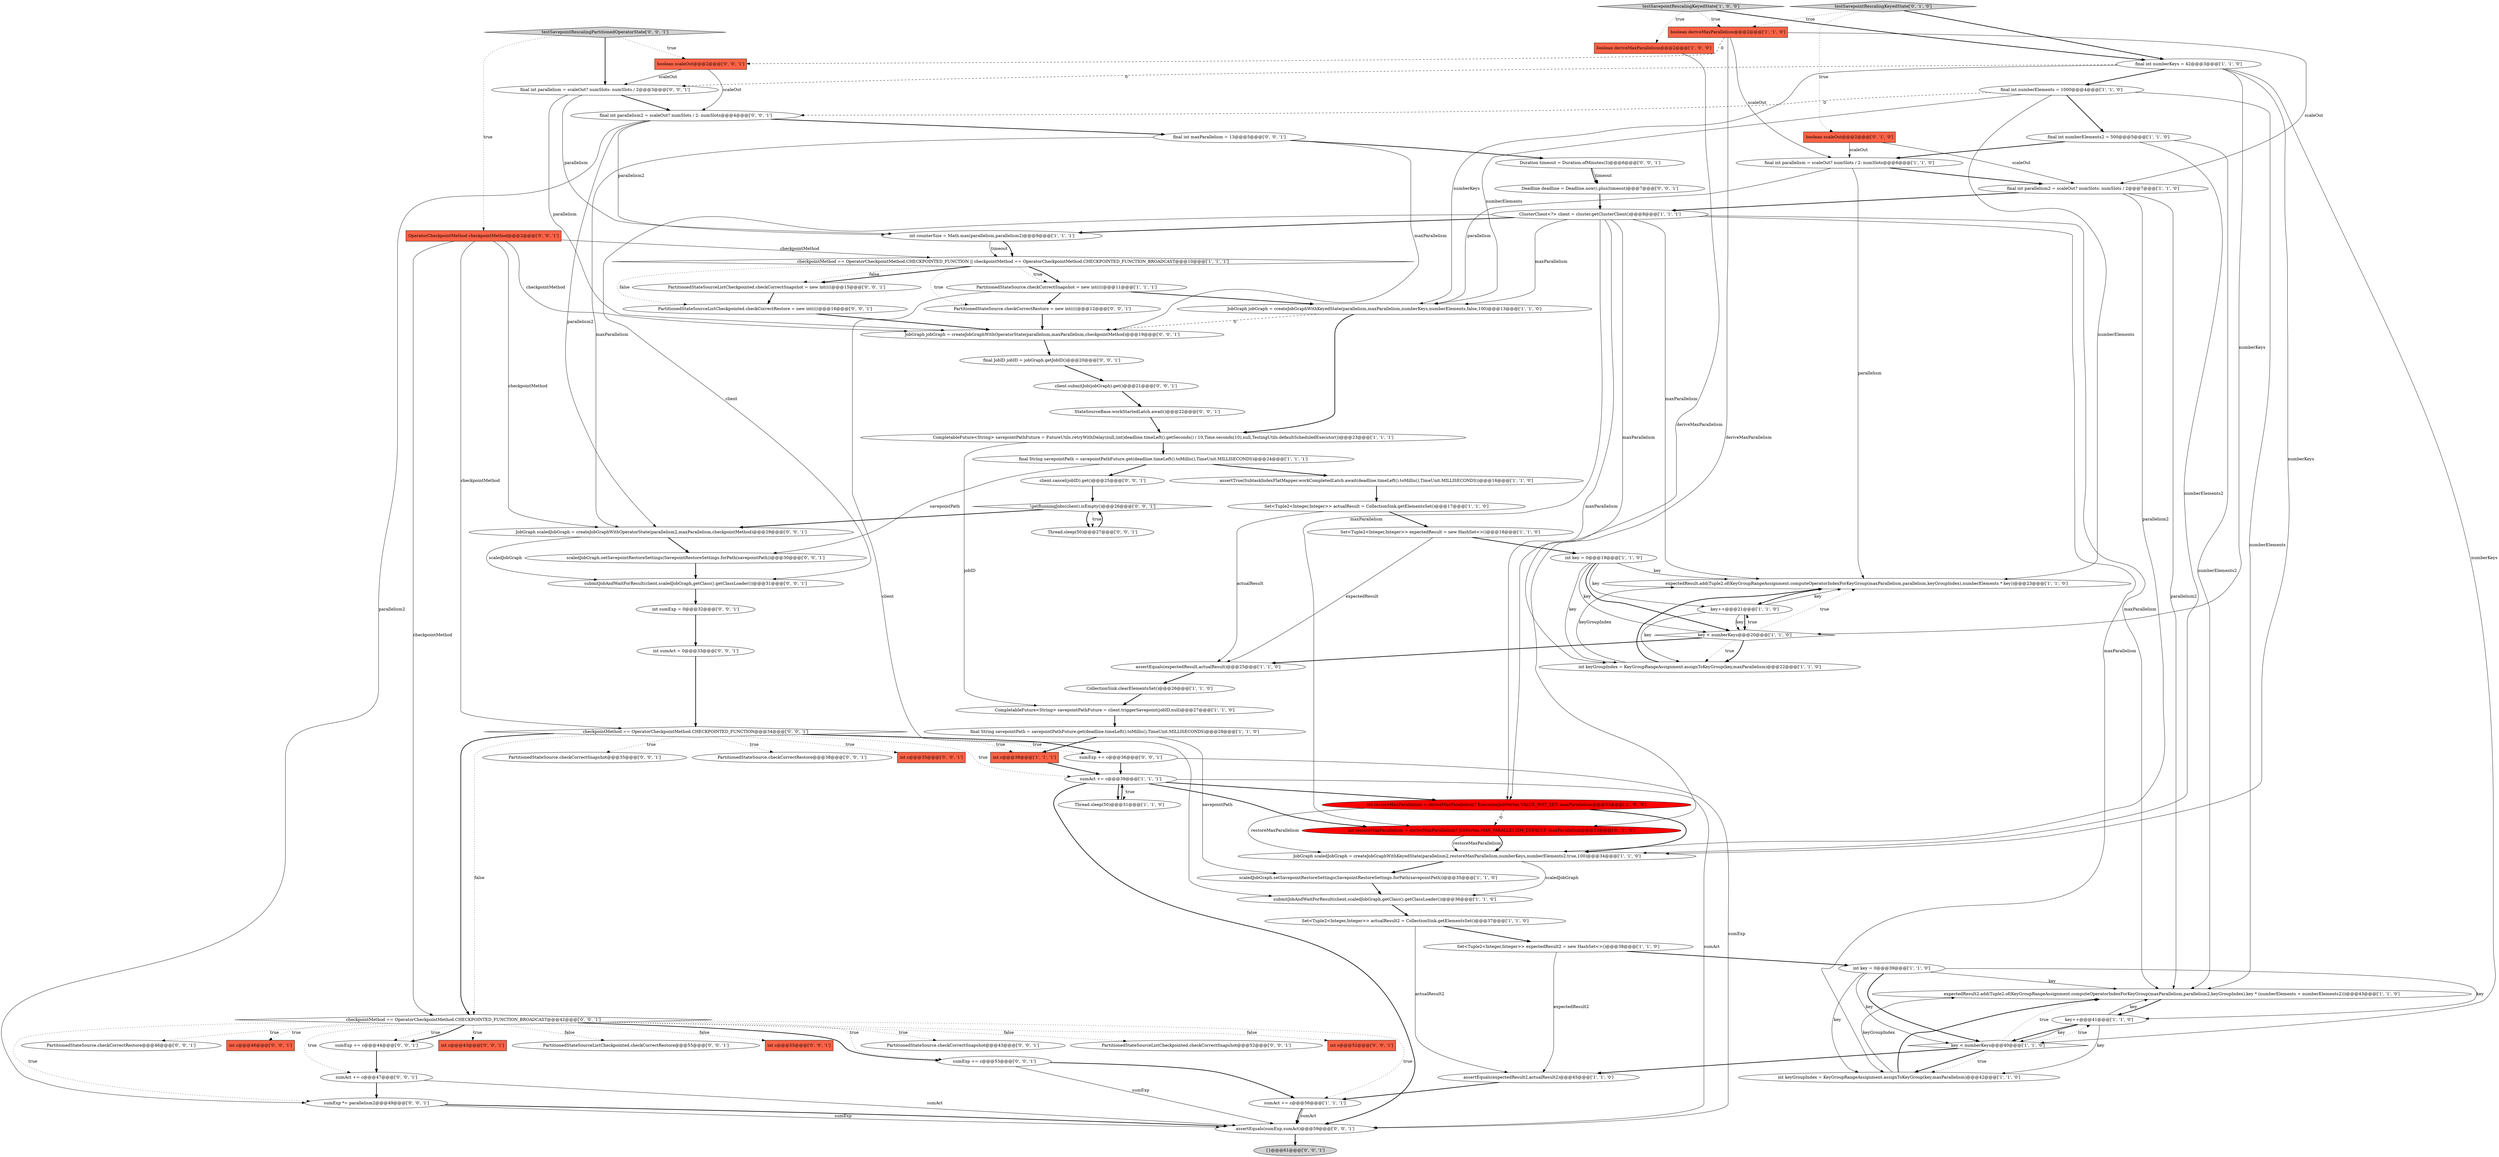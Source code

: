 digraph {
69 [style = filled, label = "PartitionedStateSource.checkCorrectSnapshot@@@43@@@['0', '0', '1']", fillcolor = white, shape = ellipse image = "AAA0AAABBB3BBB"];
50 [style = filled, label = "client.cancel(jobID).get()@@@25@@@['0', '0', '1']", fillcolor = white, shape = ellipse image = "AAA0AAABBB3BBB"];
65 [style = filled, label = "PartitionedStateSourceListCheckpointed.checkCorrectSnapshot@@@52@@@['0', '0', '1']", fillcolor = white, shape = ellipse image = "AAA0AAABBB3BBB"];
53 [style = filled, label = "Deadline deadline = Deadline.now().plus(timeout)@@@7@@@['0', '0', '1']", fillcolor = white, shape = ellipse image = "AAA0AAABBB3BBB"];
72 [style = filled, label = "JobGraph scaledJobGraph = createJobGraphWithOperatorState(parallelism2,maxParallelism,checkpointMethod)@@@29@@@['0', '0', '1']", fillcolor = white, shape = ellipse image = "AAA0AAABBB3BBB"];
5 [style = filled, label = "PartitionedStateSource.checkCorrectSnapshot = new int((((@@@11@@@['1', '1', '1']", fillcolor = white, shape = ellipse image = "AAA0AAABBB1BBB"];
15 [style = filled, label = "assertTrue(SubtaskIndexFlatMapper.workCompletedLatch.await(deadline.timeLeft().toMillis(),TimeUnit.MILLISECONDS))@@@16@@@['1', '1', '0']", fillcolor = white, shape = ellipse image = "AAA0AAABBB1BBB"];
40 [style = filled, label = "testSavepointRescalingKeyedState['1', '0', '0']", fillcolor = lightgray, shape = diamond image = "AAA0AAABBB1BBB"];
68 [style = filled, label = "StateSourceBase.workStartedLatch.await()@@@22@@@['0', '0', '1']", fillcolor = white, shape = ellipse image = "AAA0AAABBB3BBB"];
56 [style = filled, label = "Thread.sleep(50)@@@27@@@['0', '0', '1']", fillcolor = white, shape = ellipse image = "AAA0AAABBB3BBB"];
28 [style = filled, label = "assertEquals(expectedResult,actualResult)@@@25@@@['1', '1', '0']", fillcolor = white, shape = ellipse image = "AAA0AAABBB1BBB"];
55 [style = filled, label = "final int maxParallelism = 13@@@5@@@['0', '0', '1']", fillcolor = white, shape = ellipse image = "AAA0AAABBB3BBB"];
0 [style = filled, label = "boolean deriveMaxParallelism@@@2@@@['1', '0', '0']", fillcolor = tomato, shape = box image = "AAA0AAABBB1BBB"];
46 [style = filled, label = "int c@@@52@@@['0', '0', '1']", fillcolor = tomato, shape = box image = "AAA0AAABBB3BBB"];
85 [style = filled, label = "testSavepointRescalingPartitionedOperatorState['0', '0', '1']", fillcolor = lightgray, shape = diamond image = "AAA0AAABBB3BBB"];
27 [style = filled, label = "expectedResult.add(Tuple2.of(KeyGroupRangeAssignment.computeOperatorIndexForKeyGroup(maxParallelism,parallelism,keyGroupIndex),numberElements * key))@@@23@@@['1', '1', '0']", fillcolor = white, shape = ellipse image = "AAA0AAABBB1BBB"];
9 [style = filled, label = "ClusterClient<?> client = cluster.getClusterClient()@@@8@@@['1', '1', '1']", fillcolor = white, shape = ellipse image = "AAA0AAABBB1BBB"];
58 [style = filled, label = "PartitionedStateSourceListCheckpointed.checkCorrectSnapshot = new int((((@@@15@@@['0', '0', '1']", fillcolor = white, shape = ellipse image = "AAA0AAABBB3BBB"];
44 [style = filled, label = "boolean scaleOut@@@2@@@['0', '1', '0']", fillcolor = tomato, shape = box image = "AAA0AAABBB2BBB"];
59 [style = filled, label = "final int parallelism = scaleOut? numSlots: numSlots / 2@@@3@@@['0', '0', '1']", fillcolor = white, shape = ellipse image = "AAA0AAABBB3BBB"];
49 [style = filled, label = "assertEquals(sumExp,sumAct)@@@59@@@['0', '0', '1']", fillcolor = white, shape = ellipse image = "AAA0AAABBB3BBB"];
86 [style = filled, label = "submitJobAndWaitForResult(client,scaledJobGraph,getClass().getClassLoader())@@@31@@@['0', '0', '1']", fillcolor = white, shape = ellipse image = "AAA0AAABBB3BBB"];
39 [style = filled, label = "final int numberElements = 1000@@@4@@@['1', '1', '0']", fillcolor = white, shape = ellipse image = "AAA0AAABBB1BBB"];
54 [style = filled, label = "final int parallelism2 = scaleOut? numSlots / 2: numSlots@@@4@@@['0', '0', '1']", fillcolor = white, shape = ellipse image = "AAA0AAABBB3BBB"];
48 [style = filled, label = "PartitionedStateSource.checkCorrectRestore@@@46@@@['0', '0', '1']", fillcolor = white, shape = ellipse image = "AAA0AAABBB3BBB"];
52 [style = filled, label = "checkpointMethod == OperatorCheckpointMethod.CHECKPOINTED_FUNCTION_BROADCAST@@@42@@@['0', '0', '1']", fillcolor = white, shape = diamond image = "AAA0AAABBB3BBB"];
3 [style = filled, label = "final String savepointPath = savepointPathFuture.get(deadline.timeLeft().toMillis(),TimeUnit.MILLISECONDS)@@@24@@@['1', '1', '1']", fillcolor = white, shape = ellipse image = "AAA0AAABBB1BBB"];
25 [style = filled, label = "checkpointMethod == OperatorCheckpointMethod.CHECKPOINTED_FUNCTION || checkpointMethod == OperatorCheckpointMethod.CHECKPOINTED_FUNCTION_BROADCAST@@@10@@@['1', '1', '1']", fillcolor = white, shape = diamond image = "AAA0AAABBB1BBB"];
78 [style = filled, label = "int c@@@46@@@['0', '0', '1']", fillcolor = tomato, shape = box image = "AAA0AAABBB3BBB"];
38 [style = filled, label = "int keyGroupIndex = KeyGroupRangeAssignment.assignToKeyGroup(key,maxParallelism)@@@22@@@['1', '1', '0']", fillcolor = white, shape = ellipse image = "AAA0AAABBB1BBB"];
57 [style = filled, label = "{}@@@61@@@['0', '0', '1']", fillcolor = lightgray, shape = ellipse image = "AAA0AAABBB3BBB"];
11 [style = filled, label = "submitJobAndWaitForResult(client,scaledJobGraph,getClass().getClassLoader())@@@36@@@['1', '1', '0']", fillcolor = white, shape = ellipse image = "AAA0AAABBB1BBB"];
26 [style = filled, label = "Set<Tuple2<Integer,Integer>> expectedResult = new HashSet<>()@@@18@@@['1', '1', '0']", fillcolor = white, shape = ellipse image = "AAA0AAABBB1BBB"];
64 [style = filled, label = "sumAct += c@@@47@@@['0', '0', '1']", fillcolor = white, shape = ellipse image = "AAA0AAABBB3BBB"];
43 [style = filled, label = "testSavepointRescalingKeyedState['0', '1', '0']", fillcolor = lightgray, shape = diamond image = "AAA0AAABBB2BBB"];
67 [style = filled, label = "PartitionedStateSource.checkCorrectSnapshot@@@35@@@['0', '0', '1']", fillcolor = white, shape = ellipse image = "AAA0AAABBB3BBB"];
77 [style = filled, label = "sumExp *= parallelism2@@@49@@@['0', '0', '1']", fillcolor = white, shape = ellipse image = "AAA0AAABBB3BBB"];
61 [style = filled, label = "sumExp += c@@@53@@@['0', '0', '1']", fillcolor = white, shape = ellipse image = "AAA0AAABBB3BBB"];
60 [style = filled, label = "PartitionedStateSource.checkCorrectRestore@@@38@@@['0', '0', '1']", fillcolor = white, shape = ellipse image = "AAA0AAABBB3BBB"];
76 [style = filled, label = "int sumAct = 0@@@33@@@['0', '0', '1']", fillcolor = white, shape = ellipse image = "AAA0AAABBB3BBB"];
47 [style = filled, label = "OperatorCheckpointMethod checkpointMethod@@@2@@@['0', '0', '1']", fillcolor = tomato, shape = box image = "AAA0AAABBB3BBB"];
63 [style = filled, label = "int c@@@35@@@['0', '0', '1']", fillcolor = tomato, shape = box image = "AAA0AAABBB3BBB"];
13 [style = filled, label = "key < numberKeys@@@20@@@['1', '1', '0']", fillcolor = white, shape = diamond image = "AAA0AAABBB1BBB"];
51 [style = filled, label = "int c@@@43@@@['0', '0', '1']", fillcolor = tomato, shape = box image = "AAA0AAABBB3BBB"];
88 [style = filled, label = "PartitionedStateSourceListCheckpointed.checkCorrectRestore@@@55@@@['0', '0', '1']", fillcolor = white, shape = ellipse image = "AAA0AAABBB3BBB"];
75 [style = filled, label = "Duration timeout = Duration.ofMinutes(3)@@@6@@@['0', '0', '1']", fillcolor = white, shape = ellipse image = "AAA0AAABBB3BBB"];
33 [style = filled, label = "final int numberElements2 = 500@@@5@@@['1', '1', '0']", fillcolor = white, shape = ellipse image = "AAA0AAABBB1BBB"];
24 [style = filled, label = "CompletableFuture<String> savepointPathFuture = FutureUtils.retryWithDelay(null,(int)deadline.timeLeft().getSeconds() / 10,Time.seconds(10),null,TestingUtils.defaultScheduledExecutor())@@@23@@@['1', '1', '1']", fillcolor = white, shape = ellipse image = "AAA0AAABBB1BBB"];
1 [style = filled, label = "CompletableFuture<String> savepointPathFuture = client.triggerSavepoint(jobID,null)@@@27@@@['1', '1', '0']", fillcolor = white, shape = ellipse image = "AAA0AAABBB1BBB"];
80 [style = filled, label = "int sumExp = 0@@@32@@@['0', '0', '1']", fillcolor = white, shape = ellipse image = "AAA0AAABBB3BBB"];
4 [style = filled, label = "final String savepointPath = savepointPathFuture.get(deadline.timeLeft().toMillis(),TimeUnit.MILLISECONDS)@@@28@@@['1', '1', '0']", fillcolor = white, shape = ellipse image = "AAA0AAABBB1BBB"];
18 [style = filled, label = "expectedResult2.add(Tuple2.of(KeyGroupRangeAssignment.computeOperatorIndexForKeyGroup(maxParallelism,parallelism2,keyGroupIndex),key * (numberElements + numberElements2)))@@@43@@@['1', '1', '0']", fillcolor = white, shape = ellipse image = "AAA0AAABBB1BBB"];
84 [style = filled, label = "!getRunningJobs(client).isEmpty()@@@26@@@['0', '0', '1']", fillcolor = white, shape = diamond image = "AAA0AAABBB3BBB"];
7 [style = filled, label = "Set<Tuple2<Integer,Integer>> expectedResult2 = new HashSet<>()@@@38@@@['1', '1', '0']", fillcolor = white, shape = ellipse image = "AAA0AAABBB1BBB"];
79 [style = filled, label = "PartitionedStateSource.checkCorrectRestore = new int((((@@@12@@@['0', '0', '1']", fillcolor = white, shape = ellipse image = "AAA0AAABBB3BBB"];
20 [style = filled, label = "Thread.sleep(50)@@@31@@@['1', '1', '0']", fillcolor = white, shape = ellipse image = "AAA0AAABBB1BBB"];
83 [style = filled, label = "JobGraph jobGraph = createJobGraphWithOperatorState(parallelism,maxParallelism,checkpointMethod)@@@19@@@['0', '0', '1']", fillcolor = white, shape = ellipse image = "AAA0AAABBB3BBB"];
14 [style = filled, label = "key++@@@41@@@['1', '1', '0']", fillcolor = white, shape = ellipse image = "AAA0AAABBB1BBB"];
31 [style = filled, label = "scaledJobGraph.setSavepointRestoreSettings(SavepointRestoreSettings.forPath(savepointPath))@@@35@@@['1', '1', '0']", fillcolor = white, shape = ellipse image = "AAA0AAABBB1BBB"];
37 [style = filled, label = "Set<Tuple2<Integer,Integer>> actualResult = CollectionSink.getElementsSet()@@@17@@@['1', '1', '0']", fillcolor = white, shape = ellipse image = "AAA0AAABBB1BBB"];
73 [style = filled, label = "int c@@@55@@@['0', '0', '1']", fillcolor = tomato, shape = box image = "AAA0AAABBB3BBB"];
74 [style = filled, label = "boolean scaleOut@@@2@@@['0', '0', '1']", fillcolor = tomato, shape = box image = "AAA0AAABBB3BBB"];
22 [style = filled, label = "sumAct += c@@@56@@@['1', '1', '1']", fillcolor = white, shape = ellipse image = "AAA0AAABBB1BBB"];
35 [style = filled, label = "assertEquals(expectedResult2,actualResult2)@@@45@@@['1', '1', '0']", fillcolor = white, shape = ellipse image = "AAA0AAABBB1BBB"];
12 [style = filled, label = "boolean deriveMaxParallelism@@@2@@@['1', '1', '0']", fillcolor = tomato, shape = box image = "AAA0AAABBB1BBB"];
29 [style = filled, label = "int key = 0@@@39@@@['1', '1', '0']", fillcolor = white, shape = ellipse image = "AAA0AAABBB1BBB"];
42 [style = filled, label = "int c@@@38@@@['1', '1', '1']", fillcolor = tomato, shape = box image = "AAA0AAABBB1BBB"];
6 [style = filled, label = "Set<Tuple2<Integer,Integer>> actualResult2 = CollectionSink.getElementsSet()@@@37@@@['1', '1', '0']", fillcolor = white, shape = ellipse image = "AAA0AAABBB1BBB"];
82 [style = filled, label = "scaledJobGraph.setSavepointRestoreSettings(SavepointRestoreSettings.forPath(savepointPath))@@@30@@@['0', '0', '1']", fillcolor = white, shape = ellipse image = "AAA0AAABBB3BBB"];
2 [style = filled, label = "sumAct += c@@@39@@@['1', '1', '1']", fillcolor = white, shape = ellipse image = "AAA0AAABBB1BBB"];
16 [style = filled, label = "int restoreMaxParallelism = deriveMaxParallelism? ExecutionJobVertex.VALUE_NOT_SET: maxParallelism@@@33@@@['1', '0', '0']", fillcolor = red, shape = ellipse image = "AAA1AAABBB1BBB"];
10 [style = filled, label = "JobGraph jobGraph = createJobGraphWithKeyedState(parallelism,maxParallelism,numberKeys,numberElements,false,100)@@@13@@@['1', '1', '0']", fillcolor = white, shape = ellipse image = "AAA0AAABBB1BBB"];
66 [style = filled, label = "client.submitJob(jobGraph).get()@@@21@@@['0', '0', '1']", fillcolor = white, shape = ellipse image = "AAA0AAABBB3BBB"];
34 [style = filled, label = "JobGraph scaledJobGraph = createJobGraphWithKeyedState(parallelism2,restoreMaxParallelism,numberKeys,numberElements2,true,100)@@@34@@@['1', '1', '0']", fillcolor = white, shape = ellipse image = "AAA0AAABBB1BBB"];
32 [style = filled, label = "int keyGroupIndex = KeyGroupRangeAssignment.assignToKeyGroup(key,maxParallelism)@@@42@@@['1', '1', '0']", fillcolor = white, shape = ellipse image = "AAA0AAABBB1BBB"];
45 [style = filled, label = "int restoreMaxParallelism = deriveMaxParallelism? JobVertex.MAX_PARALLELISM_DEFAULT: maxParallelism@@@33@@@['0', '1', '0']", fillcolor = red, shape = ellipse image = "AAA1AAABBB2BBB"];
81 [style = filled, label = "sumExp += c@@@44@@@['0', '0', '1']", fillcolor = white, shape = ellipse image = "AAA0AAABBB3BBB"];
41 [style = filled, label = "int key = 0@@@19@@@['1', '1', '0']", fillcolor = white, shape = ellipse image = "AAA0AAABBB1BBB"];
21 [style = filled, label = "key++@@@21@@@['1', '1', '0']", fillcolor = white, shape = ellipse image = "AAA0AAABBB1BBB"];
71 [style = filled, label = "sumExp += c@@@36@@@['0', '0', '1']", fillcolor = white, shape = ellipse image = "AAA0AAABBB3BBB"];
23 [style = filled, label = "final int parallelism = scaleOut? numSlots / 2: numSlots@@@6@@@['1', '1', '0']", fillcolor = white, shape = ellipse image = "AAA0AAABBB1BBB"];
30 [style = filled, label = "CollectionSink.clearElementsSet()@@@26@@@['1', '1', '0']", fillcolor = white, shape = ellipse image = "AAA0AAABBB1BBB"];
87 [style = filled, label = "checkpointMethod == OperatorCheckpointMethod.CHECKPOINTED_FUNCTION@@@34@@@['0', '0', '1']", fillcolor = white, shape = diamond image = "AAA0AAABBB3BBB"];
70 [style = filled, label = "final JobID jobID = jobGraph.getJobID()@@@20@@@['0', '0', '1']", fillcolor = white, shape = ellipse image = "AAA0AAABBB3BBB"];
62 [style = filled, label = "PartitionedStateSourceListCheckpointed.checkCorrectRestore = new int((((@@@16@@@['0', '0', '1']", fillcolor = white, shape = ellipse image = "AAA0AAABBB3BBB"];
8 [style = filled, label = "final int numberKeys = 42@@@3@@@['1', '1', '0']", fillcolor = white, shape = ellipse image = "AAA0AAABBB1BBB"];
36 [style = filled, label = "final int parallelism2 = scaleOut? numSlots: numSlots / 2@@@7@@@['1', '1', '0']", fillcolor = white, shape = ellipse image = "AAA0AAABBB1BBB"];
19 [style = filled, label = "int counterSize = Math.max(parallelism,parallelism2)@@@9@@@['1', '1', '1']", fillcolor = white, shape = ellipse image = "AAA0AAABBB1BBB"];
17 [style = filled, label = "key < numberKeys@@@40@@@['1', '1', '0']", fillcolor = white, shape = diamond image = "AAA0AAABBB1BBB"];
85->74 [style = dotted, label="true"];
54->55 [style = bold, label=""];
39->27 [style = solid, label="numberElements"];
70->66 [style = bold, label=""];
7->35 [style = solid, label="expectedResult2"];
8->13 [style = solid, label="numberKeys"];
13->27 [style = dotted, label="true"];
54->19 [style = solid, label="parallelism2"];
22->49 [style = solid, label="sumAct"];
68->24 [style = bold, label=""];
10->24 [style = bold, label=""];
52->61 [style = dotted, label="true"];
33->34 [style = solid, label="numberElements2"];
32->18 [style = solid, label="keyGroupIndex"];
17->14 [style = dotted, label="true"];
14->17 [style = bold, label=""];
38->27 [style = solid, label="keyGroupIndex"];
52->51 [style = dotted, label="true"];
8->10 [style = solid, label="numberKeys"];
47->25 [style = solid, label="checkpointMethod"];
64->77 [style = bold, label=""];
24->1 [style = solid, label="jobID"];
52->64 [style = dotted, label="true"];
72->82 [style = bold, label=""];
23->27 [style = solid, label="parallelism"];
36->34 [style = solid, label="parallelism2"];
87->52 [style = bold, label=""];
44->23 [style = solid, label="scaleOut"];
8->34 [style = solid, label="numberKeys"];
14->17 [style = solid, label="key"];
12->74 [style = dashed, label="0"];
8->59 [style = dashed, label="0"];
77->49 [style = solid, label="sumExp"];
59->19 [style = solid, label="parallelism"];
58->62 [style = bold, label=""];
61->22 [style = bold, label=""];
39->10 [style = solid, label="numberElements"];
75->53 [style = solid, label="timeout"];
52->22 [style = dotted, label="true"];
61->49 [style = solid, label="sumExp"];
76->87 [style = bold, label=""];
2->49 [style = bold, label=""];
21->27 [style = solid, label="key"];
13->21 [style = dotted, label="true"];
45->34 [style = solid, label="restoreMaxParallelism"];
87->60 [style = dotted, label="true"];
25->58 [style = bold, label=""];
43->8 [style = bold, label=""];
47->72 [style = solid, label="checkpointMethod"];
12->23 [style = solid, label="scaleOut"];
29->17 [style = solid, label="key"];
52->48 [style = dotted, label="true"];
47->83 [style = solid, label="checkpointMethod"];
23->36 [style = bold, label=""];
9->32 [style = solid, label="maxParallelism"];
4->31 [style = solid, label="savepointPath"];
32->18 [style = bold, label=""];
9->18 [style = solid, label="maxParallelism"];
8->39 [style = bold, label=""];
41->13 [style = bold, label=""];
59->54 [style = bold, label=""];
47->87 [style = solid, label="checkpointMethod"];
52->69 [style = dotted, label="true"];
21->13 [style = bold, label=""];
29->32 [style = solid, label="key"];
2->16 [style = bold, label=""];
7->29 [style = bold, label=""];
29->14 [style = solid, label="key"];
17->35 [style = bold, label=""];
5->10 [style = bold, label=""];
79->83 [style = bold, label=""];
2->20 [style = dotted, label="true"];
1->4 [style = bold, label=""];
2->20 [style = bold, label=""];
43->12 [style = dotted, label="true"];
36->9 [style = bold, label=""];
42->2 [style = bold, label=""];
28->30 [style = bold, label=""];
37->26 [style = bold, label=""];
87->52 [style = dotted, label="false"];
37->28 [style = solid, label="actualResult"];
14->32 [style = solid, label="key"];
87->42 [style = dotted, label="true"];
52->46 [style = dotted, label="false"];
84->56 [style = bold, label=""];
16->34 [style = bold, label=""];
16->34 [style = solid, label="restoreMaxParallelism"];
34->31 [style = bold, label=""];
39->18 [style = solid, label="numberElements"];
54->72 [style = solid, label="parallelism2"];
84->72 [style = bold, label=""];
72->86 [style = solid, label="scaledJobGraph"];
31->11 [style = bold, label=""];
19->25 [style = bold, label=""];
22->49 [style = bold, label=""];
33->23 [style = bold, label=""];
25->5 [style = dotted, label="true"];
52->77 [style = dotted, label="true"];
52->81 [style = dotted, label="true"];
47->52 [style = solid, label="checkpointMethod"];
52->81 [style = bold, label=""];
16->45 [style = dashed, label="0"];
87->71 [style = bold, label=""];
84->56 [style = dotted, label="true"];
55->75 [style = bold, label=""];
25->58 [style = dotted, label="false"];
52->88 [style = dotted, label="false"];
36->18 [style = solid, label="parallelism2"];
80->76 [style = bold, label=""];
12->36 [style = solid, label="scaleOut"];
74->54 [style = solid, label="scaleOut"];
6->7 [style = bold, label=""];
9->16 [style = solid, label="maxParallelism"];
85->47 [style = dotted, label="true"];
87->71 [style = dotted, label="true"];
24->3 [style = bold, label=""];
21->38 [style = solid, label="key"];
0->16 [style = solid, label="deriveMaxParallelism"];
74->59 [style = solid, label="scaleOut"];
82->86 [style = bold, label=""];
8->17 [style = solid, label="numberKeys"];
25->62 [style = dotted, label="false"];
41->13 [style = solid, label="key"];
29->17 [style = bold, label=""];
12->45 [style = solid, label="deriveMaxParallelism"];
6->35 [style = solid, label="actualResult2"];
52->65 [style = dotted, label="false"];
41->27 [style = solid, label="key"];
17->18 [style = dotted, label="true"];
52->73 [style = dotted, label="false"];
52->61 [style = bold, label=""];
41->38 [style = solid, label="key"];
14->18 [style = solid, label="key"];
34->11 [style = solid, label="scaledJobGraph"];
81->64 [style = bold, label=""];
38->27 [style = bold, label=""];
87->63 [style = dotted, label="true"];
13->38 [style = dotted, label="true"];
83->70 [style = bold, label=""];
64->49 [style = solid, label="sumAct"];
9->27 [style = solid, label="maxParallelism"];
44->36 [style = solid, label="scaleOut"];
5->79 [style = bold, label=""];
39->33 [style = bold, label=""];
29->18 [style = solid, label="key"];
26->41 [style = bold, label=""];
43->44 [style = dotted, label="true"];
55->72 [style = solid, label="maxParallelism"];
62->83 [style = bold, label=""];
87->67 [style = dotted, label="true"];
50->84 [style = bold, label=""];
26->28 [style = solid, label="expectedResult"];
19->25 [style = solid, label="timeout"];
23->10 [style = solid, label="parallelism"];
9->19 [style = bold, label=""];
2->45 [style = bold, label=""];
25->5 [style = bold, label=""];
53->9 [style = bold, label=""];
15->37 [style = bold, label=""];
9->38 [style = solid, label="maxParallelism"];
27->21 [style = bold, label=""];
9->10 [style = solid, label="maxParallelism"];
59->83 [style = solid, label="parallelism"];
3->50 [style = bold, label=""];
21->13 [style = solid, label="key"];
39->54 [style = dashed, label="0"];
54->77 [style = solid, label="parallelism2"];
30->1 [style = bold, label=""];
25->79 [style = dotted, label="true"];
10->83 [style = dashed, label="0"];
5->11 [style = solid, label="client"];
35->22 [style = bold, label=""];
11->6 [style = bold, label=""];
66->68 [style = bold, label=""];
71->2 [style = bold, label=""];
4->42 [style = bold, label=""];
77->49 [style = bold, label=""];
3->15 [style = bold, label=""];
17->32 [style = bold, label=""];
85->59 [style = bold, label=""];
17->32 [style = dotted, label="true"];
40->0 [style = dotted, label="true"];
71->49 [style = solid, label="sumExp"];
87->2 [style = dotted, label="true"];
20->2 [style = bold, label=""];
2->49 [style = solid, label="sumAct"];
56->84 [style = bold, label=""];
9->45 [style = solid, label="maxParallelism"];
3->82 [style = solid, label="savepointPath"];
40->12 [style = dotted, label="true"];
52->78 [style = dotted, label="true"];
55->83 [style = solid, label="maxParallelism"];
86->80 [style = bold, label=""];
13->38 [style = bold, label=""];
49->57 [style = bold, label=""];
75->53 [style = bold, label=""];
33->18 [style = solid, label="numberElements2"];
18->14 [style = bold, label=""];
9->86 [style = solid, label="client"];
45->34 [style = bold, label=""];
40->8 [style = bold, label=""];
13->28 [style = bold, label=""];
41->21 [style = solid, label="key"];
}
